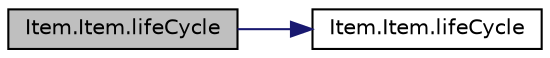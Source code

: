 digraph "Item.Item.lifeCycle"
{
 // LATEX_PDF_SIZE
  edge [fontname="Helvetica",fontsize="10",labelfontname="Helvetica",labelfontsize="10"];
  node [fontname="Helvetica",fontsize="10",shape=record];
  rankdir="LR";
  Node1 [label="Item.Item.lifeCycle",height=0.2,width=0.4,color="black", fillcolor="grey75", style="filled", fontcolor="black",tooltip=" "];
  Node1 -> Node2 [color="midnightblue",fontsize="10",style="solid",fontname="Helvetica"];
  Node2 [label="Item.Item.lifeCycle",height=0.2,width=0.4,color="black", fillcolor="white", style="filled",URL="$class_item_1_1_item.html#ad4b660f1d659943aae563cb46eb928a4",tooltip=" "];
}
